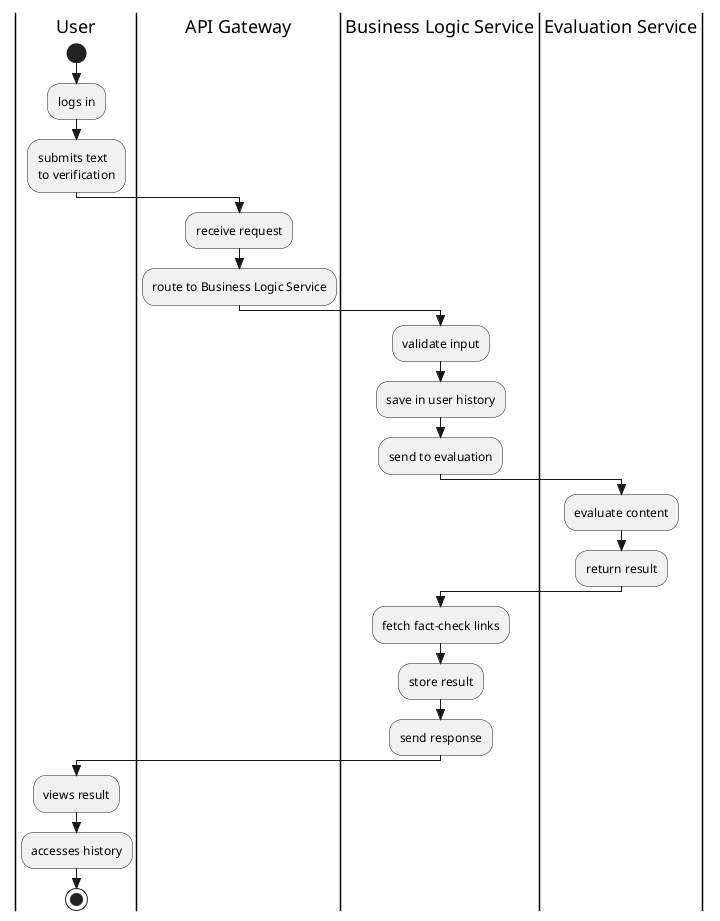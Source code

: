 @startuml
skinparam style strictuml
|User|
start
:logs in;
:submits text\nto verification;
|API Gateway|
:receive request;
:route to Business Logic Service;
|Business Logic Service|
:validate input;
:save in user history;
:send to evaluation;
|Evaluation Service|
:evaluate content;
:return result;
|Business Logic Service|
:fetch fact-check links;
:store result;
:send response;
|User|
:views result;
:accesses history;
stop
@enduml
